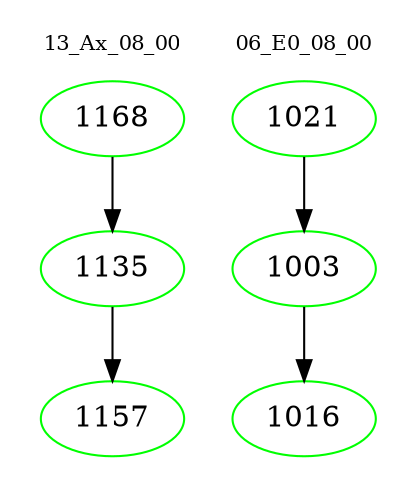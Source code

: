 digraph{
subgraph cluster_0 {
color = white
label = "13_Ax_08_00";
fontsize=10;
T0_1168 [label="1168", color="green"]
T0_1168 -> T0_1135 [color="black"]
T0_1135 [label="1135", color="green"]
T0_1135 -> T0_1157 [color="black"]
T0_1157 [label="1157", color="green"]
}
subgraph cluster_1 {
color = white
label = "06_E0_08_00";
fontsize=10;
T1_1021 [label="1021", color="green"]
T1_1021 -> T1_1003 [color="black"]
T1_1003 [label="1003", color="green"]
T1_1003 -> T1_1016 [color="black"]
T1_1016 [label="1016", color="green"]
}
}
